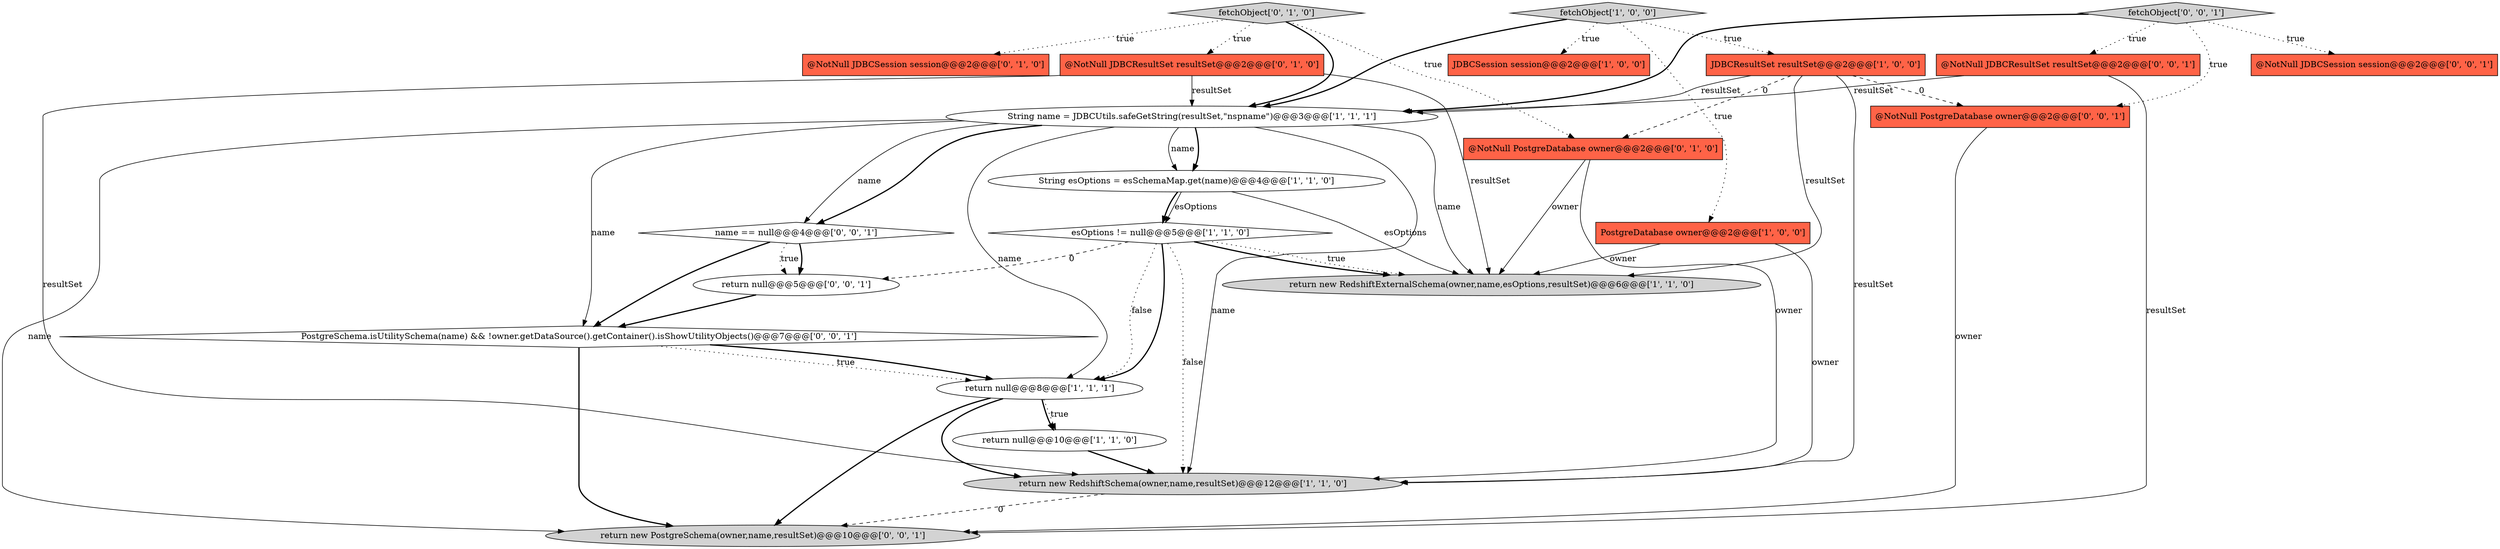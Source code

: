 digraph {
2 [style = filled, label = "return new RedshiftSchema(owner,name,resultSet)@@@12@@@['1', '1', '0']", fillcolor = lightgray, shape = ellipse image = "AAA0AAABBB1BBB"];
8 [style = filled, label = "return null@@@10@@@['1', '1', '0']", fillcolor = white, shape = ellipse image = "AAA0AAABBB1BBB"];
12 [style = filled, label = "@NotNull JDBCSession session@@@2@@@['0', '1', '0']", fillcolor = tomato, shape = box image = "AAA0AAABBB2BBB"];
22 [style = filled, label = "PostgreSchema.isUtilitySchema(name) && !owner.getDataSource().getContainer().isShowUtilityObjects()@@@7@@@['0', '0', '1']", fillcolor = white, shape = diamond image = "AAA0AAABBB3BBB"];
5 [style = filled, label = "JDBCSession session@@@2@@@['1', '0', '0']", fillcolor = tomato, shape = box image = "AAA0AAABBB1BBB"];
18 [style = filled, label = "@NotNull JDBCSession session@@@2@@@['0', '0', '1']", fillcolor = tomato, shape = box image = "AAA0AAABBB3BBB"];
13 [style = filled, label = "@NotNull PostgreDatabase owner@@@2@@@['0', '1', '0']", fillcolor = tomato, shape = box image = "AAA1AAABBB2BBB"];
11 [style = filled, label = "@NotNull JDBCResultSet resultSet@@@2@@@['0', '1', '0']", fillcolor = tomato, shape = box image = "AAA0AAABBB2BBB"];
3 [style = filled, label = "PostgreDatabase owner@@@2@@@['1', '0', '0']", fillcolor = tomato, shape = box image = "AAA0AAABBB1BBB"];
14 [style = filled, label = "fetchObject['0', '1', '0']", fillcolor = lightgray, shape = diamond image = "AAA0AAABBB2BBB"];
9 [style = filled, label = "fetchObject['1', '0', '0']", fillcolor = lightgray, shape = diamond image = "AAA0AAABBB1BBB"];
15 [style = filled, label = "name == null@@@4@@@['0', '0', '1']", fillcolor = white, shape = diamond image = "AAA0AAABBB3BBB"];
10 [style = filled, label = "String name = JDBCUtils.safeGetString(resultSet,\"nspname\")@@@3@@@['1', '1', '1']", fillcolor = white, shape = ellipse image = "AAA0AAABBB1BBB"];
16 [style = filled, label = "return new PostgreSchema(owner,name,resultSet)@@@10@@@['0', '0', '1']", fillcolor = lightgray, shape = ellipse image = "AAA0AAABBB3BBB"];
6 [style = filled, label = "JDBCResultSet resultSet@@@2@@@['1', '0', '0']", fillcolor = tomato, shape = box image = "AAA1AAABBB1BBB"];
0 [style = filled, label = "return new RedshiftExternalSchema(owner,name,esOptions,resultSet)@@@6@@@['1', '1', '0']", fillcolor = lightgray, shape = ellipse image = "AAA0AAABBB1BBB"];
21 [style = filled, label = "@NotNull PostgreDatabase owner@@@2@@@['0', '0', '1']", fillcolor = tomato, shape = box image = "AAA0AAABBB3BBB"];
1 [style = filled, label = "esOptions != null@@@5@@@['1', '1', '0']", fillcolor = white, shape = diamond image = "AAA0AAABBB1BBB"];
7 [style = filled, label = "return null@@@8@@@['1', '1', '1']", fillcolor = white, shape = ellipse image = "AAA0AAABBB1BBB"];
20 [style = filled, label = "fetchObject['0', '0', '1']", fillcolor = lightgray, shape = diamond image = "AAA0AAABBB3BBB"];
17 [style = filled, label = "@NotNull JDBCResultSet resultSet@@@2@@@['0', '0', '1']", fillcolor = tomato, shape = box image = "AAA0AAABBB3BBB"];
19 [style = filled, label = "return null@@@5@@@['0', '0', '1']", fillcolor = white, shape = ellipse image = "AAA0AAABBB3BBB"];
4 [style = filled, label = "String esOptions = esSchemaMap.get(name)@@@4@@@['1', '1', '0']", fillcolor = white, shape = ellipse image = "AAA0AAABBB1BBB"];
6->21 [style = dashed, label="0"];
10->15 [style = solid, label="name"];
10->15 [style = bold, label=""];
11->2 [style = solid, label="resultSet"];
14->12 [style = dotted, label="true"];
1->7 [style = dotted, label="false"];
6->2 [style = solid, label="resultSet"];
10->16 [style = solid, label="name"];
22->16 [style = bold, label=""];
20->17 [style = dotted, label="true"];
17->16 [style = solid, label="resultSet"];
13->2 [style = solid, label="owner"];
22->7 [style = dotted, label="true"];
1->19 [style = dashed, label="0"];
6->10 [style = solid, label="resultSet"];
14->10 [style = bold, label=""];
10->7 [style = solid, label="name"];
10->0 [style = solid, label="name"];
1->0 [style = bold, label=""];
20->21 [style = dotted, label="true"];
9->10 [style = bold, label=""];
15->19 [style = bold, label=""];
7->8 [style = bold, label=""];
9->6 [style = dotted, label="true"];
1->7 [style = bold, label=""];
22->7 [style = bold, label=""];
14->13 [style = dotted, label="true"];
15->22 [style = bold, label=""];
1->2 [style = dotted, label="false"];
13->0 [style = solid, label="owner"];
11->10 [style = solid, label="resultSet"];
20->10 [style = bold, label=""];
9->5 [style = dotted, label="true"];
6->13 [style = dashed, label="0"];
8->2 [style = bold, label=""];
3->2 [style = solid, label="owner"];
7->2 [style = bold, label=""];
3->0 [style = solid, label="owner"];
21->16 [style = solid, label="owner"];
15->19 [style = dotted, label="true"];
2->16 [style = dashed, label="0"];
7->16 [style = bold, label=""];
4->1 [style = solid, label="esOptions"];
10->4 [style = bold, label=""];
6->0 [style = solid, label="resultSet"];
20->18 [style = dotted, label="true"];
11->0 [style = solid, label="resultSet"];
14->11 [style = dotted, label="true"];
4->1 [style = bold, label=""];
10->4 [style = solid, label="name"];
4->0 [style = solid, label="esOptions"];
10->22 [style = solid, label="name"];
1->0 [style = dotted, label="true"];
17->10 [style = solid, label="resultSet"];
7->8 [style = dotted, label="true"];
19->22 [style = bold, label=""];
9->3 [style = dotted, label="true"];
10->2 [style = solid, label="name"];
}
